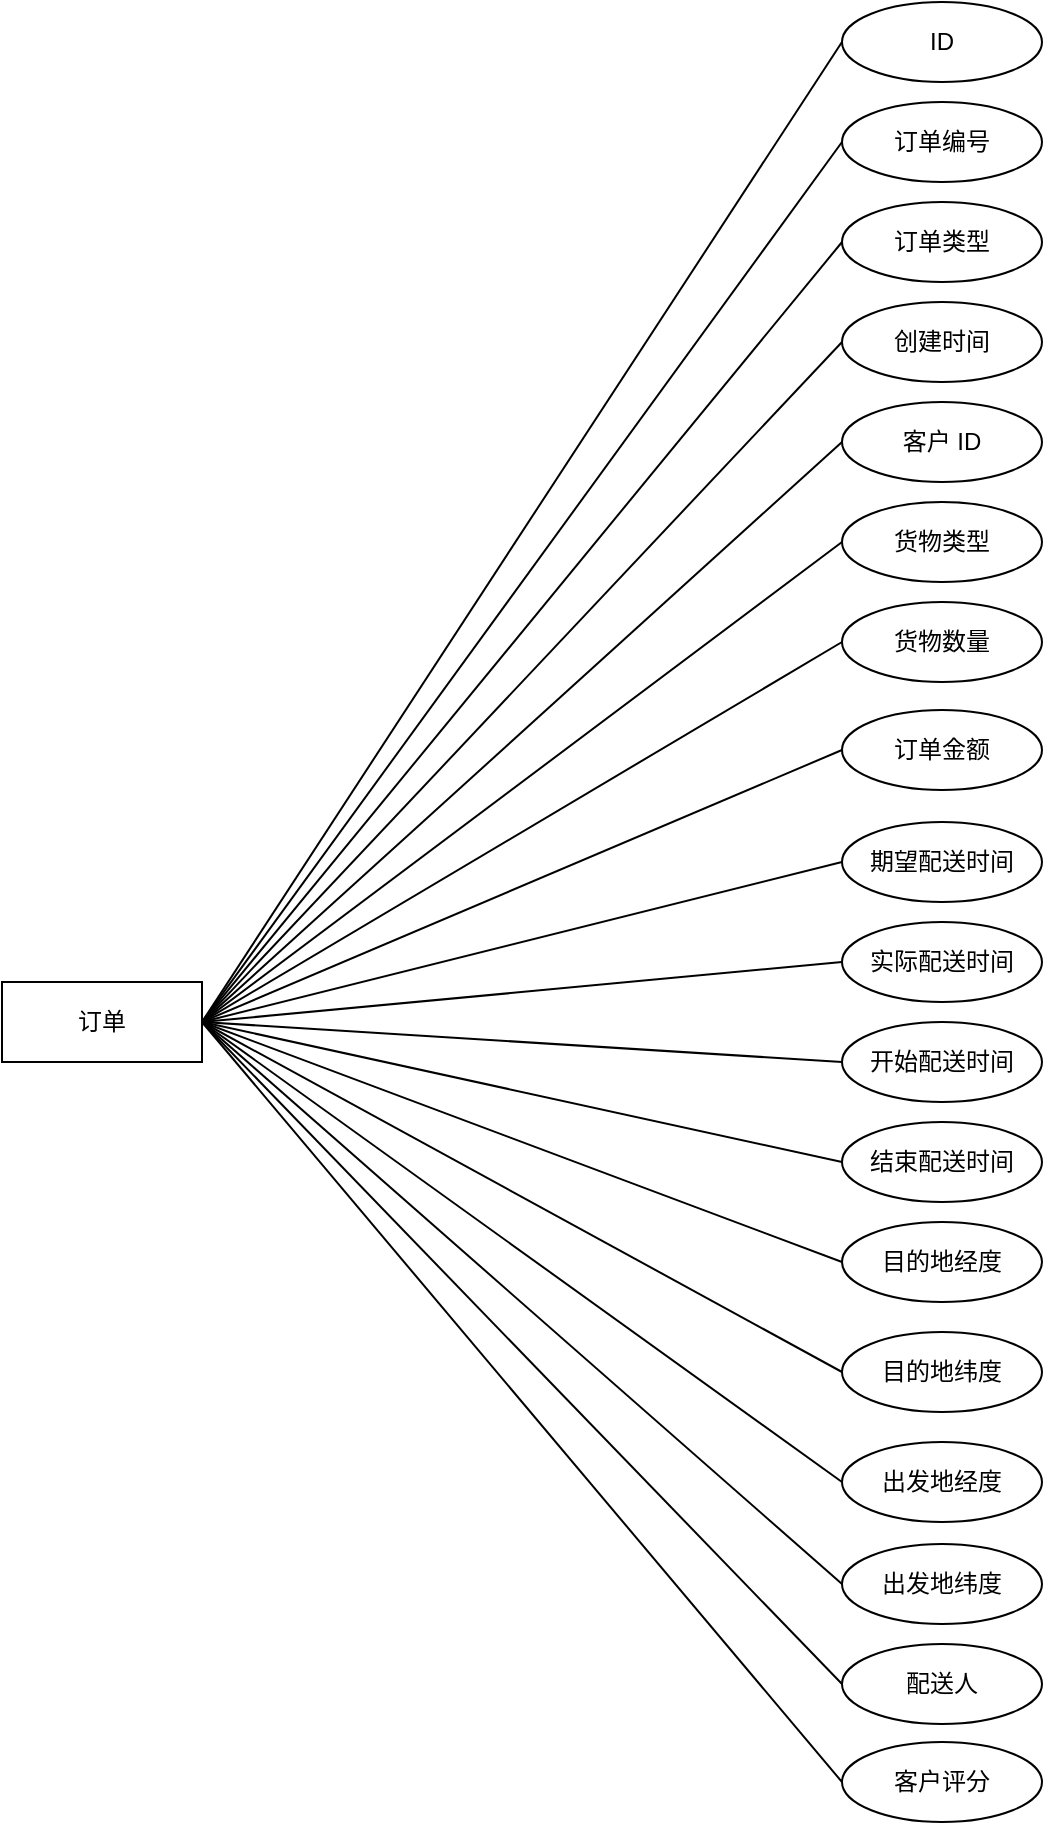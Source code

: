 <mxfile version="13.4.6" type="github">
  <diagram id="TTvSSglgLCxyG-pp4QgG" name="Page-1">
    <mxGraphModel dx="946" dy="614" grid="1" gridSize="10" guides="1" tooltips="1" connect="1" arrows="1" fold="1" page="1" pageScale="1" pageWidth="827" pageHeight="1169" math="0" shadow="0">
      <root>
        <mxCell id="0" />
        <mxCell id="1" parent="0" />
        <mxCell id="HI6NWuzhiFTGf4Nthjht-1" value="订单" style="whiteSpace=wrap;html=1;align=center;" parent="1" vertex="1">
          <mxGeometry x="140" y="680" width="100" height="40" as="geometry" />
        </mxCell>
        <mxCell id="HI6NWuzhiFTGf4Nthjht-2" value="ID" style="ellipse;whiteSpace=wrap;html=1;align=center;flipV=1;" parent="1" vertex="1">
          <mxGeometry x="560" y="190" width="100" height="40" as="geometry" />
        </mxCell>
        <mxCell id="HI6NWuzhiFTGf4Nthjht-3" value="订单编号" style="ellipse;whiteSpace=wrap;html=1;align=center;flipV=1;" parent="1" vertex="1">
          <mxGeometry x="560" y="240" width="100" height="40" as="geometry" />
        </mxCell>
        <mxCell id="HI6NWuzhiFTGf4Nthjht-4" value="订单类型" style="ellipse;whiteSpace=wrap;html=1;align=center;flipV=1;" parent="1" vertex="1">
          <mxGeometry x="560" y="290" width="100" height="40" as="geometry" />
        </mxCell>
        <mxCell id="HI6NWuzhiFTGf4Nthjht-5" value="创建时间" style="ellipse;whiteSpace=wrap;html=1;align=center;flipV=1;" parent="1" vertex="1">
          <mxGeometry x="560" y="340" width="100" height="40" as="geometry" />
        </mxCell>
        <mxCell id="HI6NWuzhiFTGf4Nthjht-6" value="客户 ID" style="ellipse;whiteSpace=wrap;html=1;align=center;flipV=1;" parent="1" vertex="1">
          <mxGeometry x="560" y="390" width="100" height="40" as="geometry" />
        </mxCell>
        <mxCell id="HI6NWuzhiFTGf4Nthjht-7" value="货物类型" style="ellipse;whiteSpace=wrap;html=1;align=center;flipV=1;" parent="1" vertex="1">
          <mxGeometry x="560" y="440" width="100" height="40" as="geometry" />
        </mxCell>
        <mxCell id="HI6NWuzhiFTGf4Nthjht-8" value="货物数量" style="ellipse;whiteSpace=wrap;html=1;align=center;flipV=1;" parent="1" vertex="1">
          <mxGeometry x="560" y="490" width="100" height="40" as="geometry" />
        </mxCell>
        <mxCell id="HI6NWuzhiFTGf4Nthjht-9" value="订单金额" style="ellipse;whiteSpace=wrap;html=1;align=center;flipV=1;" parent="1" vertex="1">
          <mxGeometry x="560" y="544" width="100" height="40" as="geometry" />
        </mxCell>
        <mxCell id="HI6NWuzhiFTGf4Nthjht-10" value="期望配送时间" style="ellipse;whiteSpace=wrap;html=1;align=center;flipV=1;" parent="1" vertex="1">
          <mxGeometry x="560" y="600" width="100" height="40" as="geometry" />
        </mxCell>
        <mxCell id="HI6NWuzhiFTGf4Nthjht-11" value="实际配送时间" style="ellipse;whiteSpace=wrap;html=1;align=center;flipV=1;" parent="1" vertex="1">
          <mxGeometry x="560" y="650" width="100" height="40" as="geometry" />
        </mxCell>
        <mxCell id="HI6NWuzhiFTGf4Nthjht-12" value="开始配送时间" style="ellipse;whiteSpace=wrap;html=1;align=center;flipV=1;" parent="1" vertex="1">
          <mxGeometry x="560" y="700" width="100" height="40" as="geometry" />
        </mxCell>
        <mxCell id="HI6NWuzhiFTGf4Nthjht-13" value="结束配送时间" style="ellipse;whiteSpace=wrap;html=1;align=center;flipV=1;" parent="1" vertex="1">
          <mxGeometry x="560" y="750" width="100" height="40" as="geometry" />
        </mxCell>
        <mxCell id="HI6NWuzhiFTGf4Nthjht-14" value="目的地经度" style="ellipse;whiteSpace=wrap;html=1;align=center;flipV=1;" parent="1" vertex="1">
          <mxGeometry x="560" y="800" width="100" height="40" as="geometry" />
        </mxCell>
        <mxCell id="HI6NWuzhiFTGf4Nthjht-15" value="目的地纬度" style="ellipse;whiteSpace=wrap;html=1;align=center;flipV=1;" parent="1" vertex="1">
          <mxGeometry x="560" y="855" width="100" height="40" as="geometry" />
        </mxCell>
        <mxCell id="HI6NWuzhiFTGf4Nthjht-16" value="出发地经度" style="ellipse;whiteSpace=wrap;html=1;align=center;flipV=1;" parent="1" vertex="1">
          <mxGeometry x="560" y="910" width="100" height="40" as="geometry" />
        </mxCell>
        <mxCell id="HI6NWuzhiFTGf4Nthjht-17" value="出发地纬度" style="ellipse;whiteSpace=wrap;html=1;align=center;flipV=1;" parent="1" vertex="1">
          <mxGeometry x="560" y="961" width="100" height="40" as="geometry" />
        </mxCell>
        <mxCell id="HI6NWuzhiFTGf4Nthjht-18" value="配送人" style="ellipse;whiteSpace=wrap;html=1;align=center;flipV=1;" parent="1" vertex="1">
          <mxGeometry x="560" y="1011" width="100" height="40" as="geometry" />
        </mxCell>
        <mxCell id="HI6NWuzhiFTGf4Nthjht-19" value="客户评分" style="ellipse;whiteSpace=wrap;html=1;align=center;flipV=1;" parent="1" vertex="1">
          <mxGeometry x="560" y="1060" width="100" height="40" as="geometry" />
        </mxCell>
        <mxCell id="HI6NWuzhiFTGf4Nthjht-20" value="" style="endArrow=none;html=1;rounded=0;exitX=1;exitY=0.5;exitDx=0;exitDy=0;entryX=0;entryY=0.5;entryDx=0;entryDy=0;" parent="1" source="HI6NWuzhiFTGf4Nthjht-1" target="HI6NWuzhiFTGf4Nthjht-2" edge="1">
          <mxGeometry relative="1" as="geometry">
            <mxPoint x="330" y="390" as="sourcePoint" />
            <mxPoint x="490" y="390" as="targetPoint" />
          </mxGeometry>
        </mxCell>
        <mxCell id="HI6NWuzhiFTGf4Nthjht-23" value="" style="endArrow=none;html=1;rounded=0;entryX=0;entryY=0.5;entryDx=0;entryDy=0;exitX=1;exitY=0.5;exitDx=0;exitDy=0;" parent="1" source="HI6NWuzhiFTGf4Nthjht-1" target="HI6NWuzhiFTGf4Nthjht-3" edge="1">
          <mxGeometry relative="1" as="geometry">
            <mxPoint x="390" y="280" as="sourcePoint" />
            <mxPoint x="550" y="280" as="targetPoint" />
          </mxGeometry>
        </mxCell>
        <mxCell id="HI6NWuzhiFTGf4Nthjht-26" value="" style="endArrow=none;html=1;rounded=0;exitX=1;exitY=0.5;exitDx=0;exitDy=0;entryX=0;entryY=0.5;entryDx=0;entryDy=0;" parent="1" source="HI6NWuzhiFTGf4Nthjht-1" target="HI6NWuzhiFTGf4Nthjht-4" edge="1">
          <mxGeometry relative="1" as="geometry">
            <mxPoint x="400" y="350" as="sourcePoint" />
            <mxPoint x="560" y="350" as="targetPoint" />
          </mxGeometry>
        </mxCell>
        <mxCell id="HI6NWuzhiFTGf4Nthjht-27" value="" style="endArrow=none;html=1;rounded=0;exitX=1;exitY=0.5;exitDx=0;exitDy=0;entryX=0;entryY=0.5;entryDx=0;entryDy=0;" parent="1" source="HI6NWuzhiFTGf4Nthjht-1" target="HI6NWuzhiFTGf4Nthjht-5" edge="1">
          <mxGeometry relative="1" as="geometry">
            <mxPoint x="400" y="420" as="sourcePoint" />
            <mxPoint x="560" y="420" as="targetPoint" />
          </mxGeometry>
        </mxCell>
        <mxCell id="HI6NWuzhiFTGf4Nthjht-28" value="" style="endArrow=none;html=1;rounded=0;exitX=1;exitY=0.5;exitDx=0;exitDy=0;entryX=0;entryY=0.5;entryDx=0;entryDy=0;" parent="1" source="HI6NWuzhiFTGf4Nthjht-1" target="HI6NWuzhiFTGf4Nthjht-6" edge="1">
          <mxGeometry relative="1" as="geometry">
            <mxPoint x="400" y="490" as="sourcePoint" />
            <mxPoint x="560" y="490" as="targetPoint" />
          </mxGeometry>
        </mxCell>
        <mxCell id="HI6NWuzhiFTGf4Nthjht-29" value="" style="endArrow=none;html=1;rounded=0;entryX=0;entryY=0.5;entryDx=0;entryDy=0;exitX=1;exitY=0.5;exitDx=0;exitDy=0;" parent="1" source="HI6NWuzhiFTGf4Nthjht-1" target="HI6NWuzhiFTGf4Nthjht-7" edge="1">
          <mxGeometry relative="1" as="geometry">
            <mxPoint x="390" y="560" as="sourcePoint" />
            <mxPoint x="550" y="560" as="targetPoint" />
          </mxGeometry>
        </mxCell>
        <mxCell id="HI6NWuzhiFTGf4Nthjht-30" value="" style="endArrow=none;html=1;rounded=0;exitX=1;exitY=0.5;exitDx=0;exitDy=0;entryX=0;entryY=0.5;entryDx=0;entryDy=0;" parent="1" source="HI6NWuzhiFTGf4Nthjht-1" target="HI6NWuzhiFTGf4Nthjht-8" edge="1">
          <mxGeometry relative="1" as="geometry">
            <mxPoint x="400" y="630" as="sourcePoint" />
            <mxPoint x="560" y="630" as="targetPoint" />
          </mxGeometry>
        </mxCell>
        <mxCell id="HI6NWuzhiFTGf4Nthjht-31" value="" style="endArrow=none;html=1;rounded=0;exitX=1;exitY=0.5;exitDx=0;exitDy=0;entryX=0;entryY=0.5;entryDx=0;entryDy=0;" parent="1" source="HI6NWuzhiFTGf4Nthjht-1" target="HI6NWuzhiFTGf4Nthjht-9" edge="1">
          <mxGeometry relative="1" as="geometry">
            <mxPoint x="400" y="700" as="sourcePoint" />
            <mxPoint x="560" y="700" as="targetPoint" />
          </mxGeometry>
        </mxCell>
        <mxCell id="HI6NWuzhiFTGf4Nthjht-32" value="" style="endArrow=none;html=1;rounded=0;exitX=1;exitY=0.5;exitDx=0;exitDy=0;entryX=0;entryY=0.5;entryDx=0;entryDy=0;" parent="1" source="HI6NWuzhiFTGf4Nthjht-1" target="HI6NWuzhiFTGf4Nthjht-10" edge="1">
          <mxGeometry relative="1" as="geometry">
            <mxPoint x="400" y="780" as="sourcePoint" />
            <mxPoint x="560" y="780" as="targetPoint" />
          </mxGeometry>
        </mxCell>
        <mxCell id="HI6NWuzhiFTGf4Nthjht-33" value="" style="endArrow=none;html=1;rounded=0;exitX=1;exitY=0.5;exitDx=0;exitDy=0;entryX=0;entryY=0.5;entryDx=0;entryDy=0;" parent="1" source="HI6NWuzhiFTGf4Nthjht-1" target="HI6NWuzhiFTGf4Nthjht-11" edge="1">
          <mxGeometry relative="1" as="geometry">
            <mxPoint x="400" y="860" as="sourcePoint" />
            <mxPoint x="560" y="860" as="targetPoint" />
          </mxGeometry>
        </mxCell>
        <mxCell id="HI6NWuzhiFTGf4Nthjht-34" value="" style="endArrow=none;html=1;rounded=0;exitX=1;exitY=0.5;exitDx=0;exitDy=0;entryX=0;entryY=0.5;entryDx=0;entryDy=0;" parent="1" source="HI6NWuzhiFTGf4Nthjht-1" target="HI6NWuzhiFTGf4Nthjht-12" edge="1">
          <mxGeometry relative="1" as="geometry">
            <mxPoint x="400" y="930" as="sourcePoint" />
            <mxPoint x="560" y="930" as="targetPoint" />
          </mxGeometry>
        </mxCell>
        <mxCell id="HI6NWuzhiFTGf4Nthjht-35" value="" style="endArrow=none;html=1;rounded=0;exitX=1;exitY=0.5;exitDx=0;exitDy=0;entryX=0;entryY=0.5;entryDx=0;entryDy=0;" parent="1" source="HI6NWuzhiFTGf4Nthjht-1" target="HI6NWuzhiFTGf4Nthjht-13" edge="1">
          <mxGeometry relative="1" as="geometry">
            <mxPoint x="400" y="1000" as="sourcePoint" />
            <mxPoint x="560" y="1000" as="targetPoint" />
          </mxGeometry>
        </mxCell>
        <mxCell id="HI6NWuzhiFTGf4Nthjht-36" value="" style="endArrow=none;html=1;rounded=0;exitX=1;exitY=0.5;exitDx=0;exitDy=0;entryX=0;entryY=0.5;entryDx=0;entryDy=0;" parent="1" source="HI6NWuzhiFTGf4Nthjht-1" target="HI6NWuzhiFTGf4Nthjht-14" edge="1">
          <mxGeometry relative="1" as="geometry">
            <mxPoint x="400" y="1070" as="sourcePoint" />
            <mxPoint x="560" y="1070" as="targetPoint" />
          </mxGeometry>
        </mxCell>
        <mxCell id="HI6NWuzhiFTGf4Nthjht-37" value="" style="endArrow=none;html=1;rounded=0;exitX=1;exitY=0.5;exitDx=0;exitDy=0;entryX=0;entryY=0.5;entryDx=0;entryDy=0;" parent="1" source="HI6NWuzhiFTGf4Nthjht-1" target="HI6NWuzhiFTGf4Nthjht-15" edge="1">
          <mxGeometry relative="1" as="geometry">
            <mxPoint x="400" y="1140" as="sourcePoint" />
            <mxPoint x="560" y="1140" as="targetPoint" />
          </mxGeometry>
        </mxCell>
        <mxCell id="HI6NWuzhiFTGf4Nthjht-38" value="" style="endArrow=none;html=1;rounded=0;entryX=0;entryY=0.5;entryDx=0;entryDy=0;exitX=1;exitY=0.5;exitDx=0;exitDy=0;" parent="1" source="HI6NWuzhiFTGf4Nthjht-1" target="HI6NWuzhiFTGf4Nthjht-16" edge="1">
          <mxGeometry relative="1" as="geometry">
            <mxPoint x="400" y="1210" as="sourcePoint" />
            <mxPoint x="560" y="1210" as="targetPoint" />
          </mxGeometry>
        </mxCell>
        <mxCell id="HI6NWuzhiFTGf4Nthjht-39" value="" style="endArrow=none;html=1;rounded=0;entryX=0;entryY=0.5;entryDx=0;entryDy=0;exitX=1;exitY=0.5;exitDx=0;exitDy=0;" parent="1" source="HI6NWuzhiFTGf4Nthjht-1" target="HI6NWuzhiFTGf4Nthjht-17" edge="1">
          <mxGeometry relative="1" as="geometry">
            <mxPoint x="370" y="980" as="sourcePoint" />
            <mxPoint x="530" y="980" as="targetPoint" />
          </mxGeometry>
        </mxCell>
        <mxCell id="HI6NWuzhiFTGf4Nthjht-40" value="" style="endArrow=none;html=1;rounded=0;entryX=0;entryY=0.5;entryDx=0;entryDy=0;exitX=1;exitY=0.5;exitDx=0;exitDy=0;" parent="1" source="HI6NWuzhiFTGf4Nthjht-1" target="HI6NWuzhiFTGf4Nthjht-18" edge="1">
          <mxGeometry relative="1" as="geometry">
            <mxPoint x="360" y="1020" as="sourcePoint" />
            <mxPoint x="520" y="1020" as="targetPoint" />
          </mxGeometry>
        </mxCell>
        <mxCell id="HI6NWuzhiFTGf4Nthjht-41" value="" style="endArrow=none;html=1;rounded=0;entryX=0;entryY=0.5;entryDx=0;entryDy=0;exitX=1;exitY=0.5;exitDx=0;exitDy=0;" parent="1" source="HI6NWuzhiFTGf4Nthjht-1" target="HI6NWuzhiFTGf4Nthjht-19" edge="1">
          <mxGeometry relative="1" as="geometry">
            <mxPoint x="330" y="1070" as="sourcePoint" />
            <mxPoint x="490" y="1070" as="targetPoint" />
          </mxGeometry>
        </mxCell>
      </root>
    </mxGraphModel>
  </diagram>
</mxfile>
